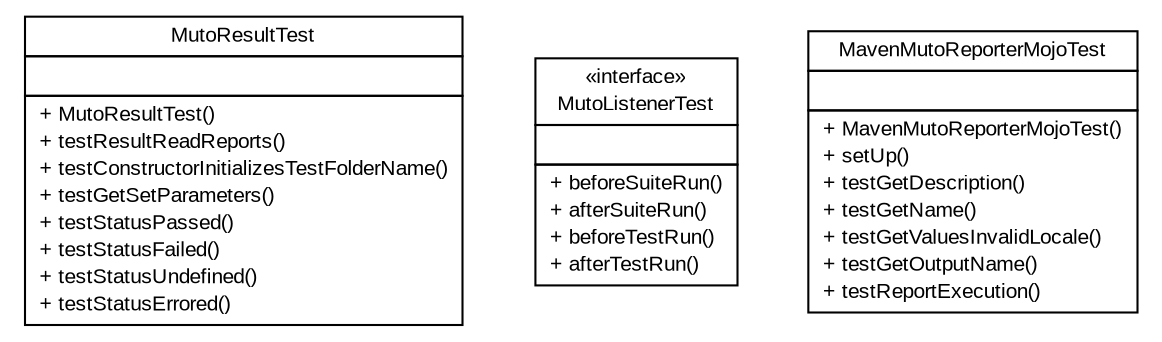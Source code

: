 #!/usr/local/bin/dot
#
# Class diagram 
# Generated by UMLGraph version R5_6 (http://www.umlgraph.org/)
#

digraph G {
	edge [fontname="arial",fontsize=10,labelfontname="arial",labelfontsize=10];
	node [fontname="arial",fontsize=10,shape=plaintext];
	nodesep=0.25;
	ranksep=0.5;
	// com.github.mkolisnyk.muto.reporter.MutoResultTest
	c132 [label=<<table title="com.github.mkolisnyk.muto.reporter.MutoResultTest" border="0" cellborder="1" cellspacing="0" cellpadding="2" port="p" href="./MutoResultTest.html">
		<tr><td><table border="0" cellspacing="0" cellpadding="1">
<tr><td align="center" balign="center"> MutoResultTest </td></tr>
		</table></td></tr>
		<tr><td><table border="0" cellspacing="0" cellpadding="1">
<tr><td align="left" balign="left">  </td></tr>
		</table></td></tr>
		<tr><td><table border="0" cellspacing="0" cellpadding="1">
<tr><td align="left" balign="left"> + MutoResultTest() </td></tr>
<tr><td align="left" balign="left"> + testResultReadReports() </td></tr>
<tr><td align="left" balign="left"> + testConstructorInitializesTestFolderName() </td></tr>
<tr><td align="left" balign="left"> + testGetSetParameters() </td></tr>
<tr><td align="left" balign="left"> + testStatusPassed() </td></tr>
<tr><td align="left" balign="left"> + testStatusFailed() </td></tr>
<tr><td align="left" balign="left"> + testStatusUndefined() </td></tr>
<tr><td align="left" balign="left"> + testStatusErrored() </td></tr>
		</table></td></tr>
		</table>>, URL="./MutoResultTest.html", fontname="arial", fontcolor="black", fontsize=10.0];
	// com.github.mkolisnyk.muto.reporter.MutoListenerTest
	c133 [label=<<table title="com.github.mkolisnyk.muto.reporter.MutoListenerTest" border="0" cellborder="1" cellspacing="0" cellpadding="2" port="p" href="./MutoListenerTest.html">
		<tr><td><table border="0" cellspacing="0" cellpadding="1">
<tr><td align="center" balign="center"> &#171;interface&#187; </td></tr>
<tr><td align="center" balign="center"> MutoListenerTest </td></tr>
		</table></td></tr>
		<tr><td><table border="0" cellspacing="0" cellpadding="1">
<tr><td align="left" balign="left">  </td></tr>
		</table></td></tr>
		<tr><td><table border="0" cellspacing="0" cellpadding="1">
<tr><td align="left" balign="left"> + beforeSuiteRun() </td></tr>
<tr><td align="left" balign="left"> + afterSuiteRun() </td></tr>
<tr><td align="left" balign="left"> + beforeTestRun() </td></tr>
<tr><td align="left" balign="left"> + afterTestRun() </td></tr>
		</table></td></tr>
		</table>>, URL="./MutoListenerTest.html", fontname="arial", fontcolor="black", fontsize=10.0];
	// com.github.mkolisnyk.muto.reporter.MavenMutoReporterMojoTest
	c134 [label=<<table title="com.github.mkolisnyk.muto.reporter.MavenMutoReporterMojoTest" border="0" cellborder="1" cellspacing="0" cellpadding="2" port="p" href="./MavenMutoReporterMojoTest.html">
		<tr><td><table border="0" cellspacing="0" cellpadding="1">
<tr><td align="center" balign="center"> MavenMutoReporterMojoTest </td></tr>
		</table></td></tr>
		<tr><td><table border="0" cellspacing="0" cellpadding="1">
<tr><td align="left" balign="left">  </td></tr>
		</table></td></tr>
		<tr><td><table border="0" cellspacing="0" cellpadding="1">
<tr><td align="left" balign="left"> + MavenMutoReporterMojoTest() </td></tr>
<tr><td align="left" balign="left"> + setUp() </td></tr>
<tr><td align="left" balign="left"> + testGetDescription() </td></tr>
<tr><td align="left" balign="left"> + testGetName() </td></tr>
<tr><td align="left" balign="left"> + testGetValuesInvalidLocale() </td></tr>
<tr><td align="left" balign="left"> + testGetOutputName() </td></tr>
<tr><td align="left" balign="left"> + testReportExecution() </td></tr>
		</table></td></tr>
		</table>>, URL="./MavenMutoReporterMojoTest.html", fontname="arial", fontcolor="black", fontsize=10.0];
}

